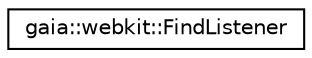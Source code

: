 digraph G
{
  edge [fontname="Helvetica",fontsize="10",labelfontname="Helvetica",labelfontsize="10"];
  node [fontname="Helvetica",fontsize="10",shape=record];
  rankdir=LR;
  Node1 [label="gaia::webkit::FindListener",height=0.2,width=0.4,color="black", fillcolor="white", style="filled",URL="$db/dfa/classgaia_1_1webkit_1_1_find_listener.html",tooltip="Interface to listen for find results."];
}
